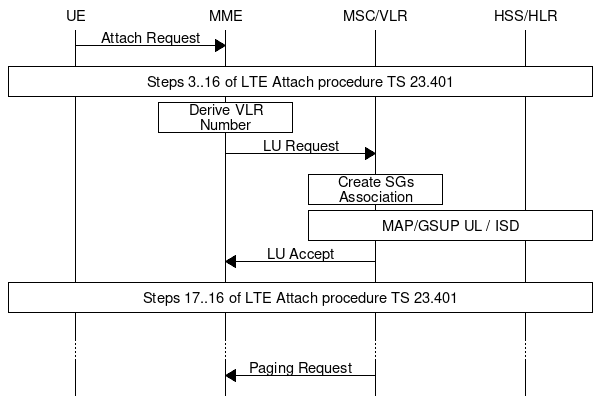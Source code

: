 msc {
	UE, MME, VLR [label="MSC/VLR"], HSS [label="HSS/HLR"];

	UE => MME [label="Attach Request"];
	UE box HSS [label="Steps 3..16 of LTE Attach procedure TS 23.401"];
	MME box MME [label="Derive VLR Number"];
	MME => VLR [label="LU Request"];
	VLR box VLR [label="Create SGs Association"];
	VLR box HSS [label="MAP/GSUP UL / ISD"];
	MME <= VLR [label="LU Accept"];
	UE box HSS [label="Steps 17..16 of LTE Attach procedure TS 23.401"];
	|||;
	...;
	MME <= VLR [label="Paging Request"];
}
